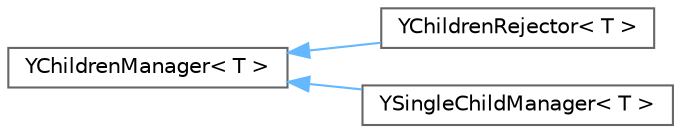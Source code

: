 digraph "Graphical Class Hierarchy"
{
 // LATEX_PDF_SIZE
  bgcolor="transparent";
  edge [fontname=Helvetica,fontsize=10,labelfontname=Helvetica,labelfontsize=10];
  node [fontname=Helvetica,fontsize=10,shape=box,height=0.2,width=0.4];
  rankdir="LR";
  Node0 [id="Node000000",label="YChildrenManager\< T \>",height=0.2,width=0.4,color="grey40", fillcolor="white", style="filled",URL="$classYChildrenManager.html",tooltip=" "];
  Node0 -> Node1 [id="edge81_Node000000_Node000001",dir="back",color="steelblue1",style="solid",tooltip=" "];
  Node1 [id="Node000001",label="YChildrenRejector\< T \>",height=0.2,width=0.4,color="grey40", fillcolor="white", style="filled",URL="$classYChildrenRejector.html",tooltip=" "];
  Node0 -> Node2 [id="edge82_Node000000_Node000002",dir="back",color="steelblue1",style="solid",tooltip=" "];
  Node2 [id="Node000002",label="YSingleChildManager\< T \>",height=0.2,width=0.4,color="grey40", fillcolor="white", style="filled",URL="$classYSingleChildManager.html",tooltip=" "];
}
